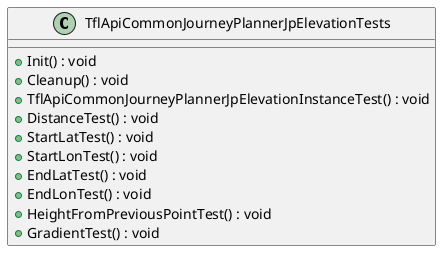 @startuml
class TflApiCommonJourneyPlannerJpElevationTests {
    + Init() : void
    + Cleanup() : void
    + TflApiCommonJourneyPlannerJpElevationInstanceTest() : void
    + DistanceTest() : void
    + StartLatTest() : void
    + StartLonTest() : void
    + EndLatTest() : void
    + EndLonTest() : void
    + HeightFromPreviousPointTest() : void
    + GradientTest() : void
}
@enduml
